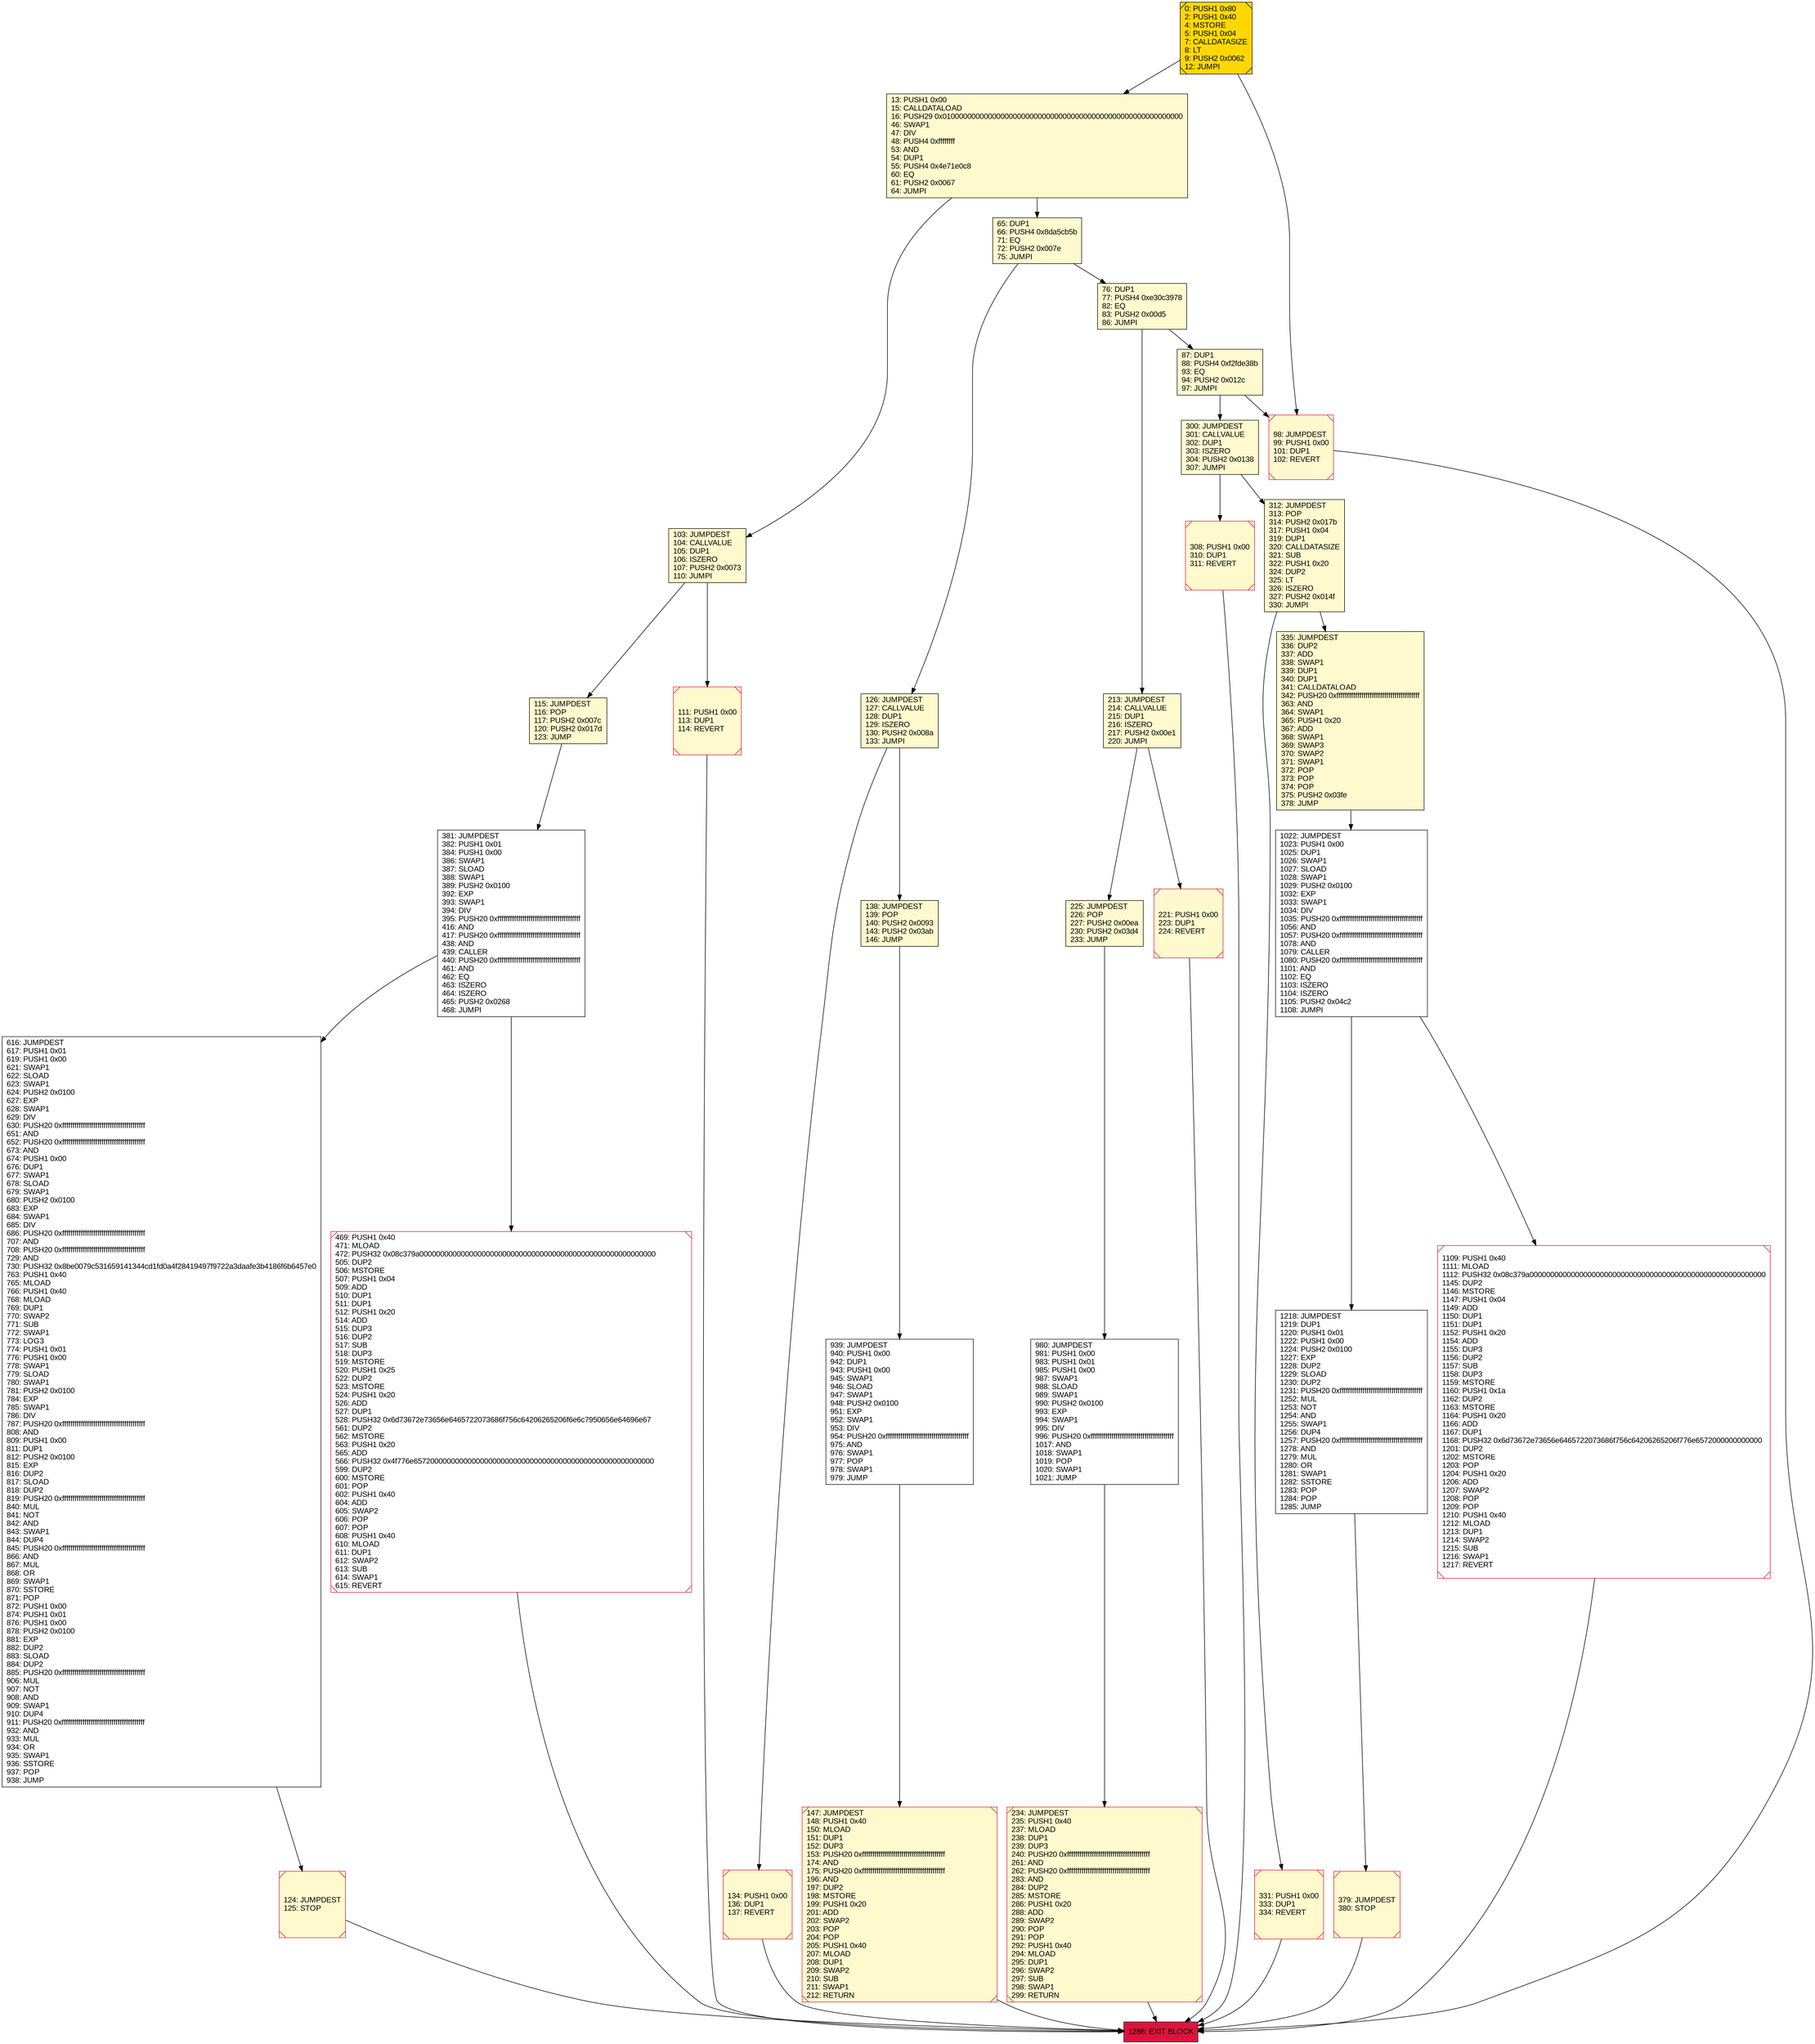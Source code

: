 digraph G {
bgcolor=transparent rankdir=UD;
node [shape=box style=filled color=black fillcolor=white fontname=arial fontcolor=black];
126 [label="126: JUMPDEST\l127: CALLVALUE\l128: DUP1\l129: ISZERO\l130: PUSH2 0x008a\l133: JUMPI\l" fillcolor=lemonchiffon ];
147 [label="147: JUMPDEST\l148: PUSH1 0x40\l150: MLOAD\l151: DUP1\l152: DUP3\l153: PUSH20 0xffffffffffffffffffffffffffffffffffffffff\l174: AND\l175: PUSH20 0xffffffffffffffffffffffffffffffffffffffff\l196: AND\l197: DUP2\l198: MSTORE\l199: PUSH1 0x20\l201: ADD\l202: SWAP2\l203: POP\l204: POP\l205: PUSH1 0x40\l207: MLOAD\l208: DUP1\l209: SWAP2\l210: SUB\l211: SWAP1\l212: RETURN\l" fillcolor=lemonchiffon shape=Msquare color=crimson ];
1286 [label="1286: EXIT BLOCK\l" fillcolor=crimson ];
213 [label="213: JUMPDEST\l214: CALLVALUE\l215: DUP1\l216: ISZERO\l217: PUSH2 0x00e1\l220: JUMPI\l" fillcolor=lemonchiffon ];
1218 [label="1218: JUMPDEST\l1219: DUP1\l1220: PUSH1 0x01\l1222: PUSH1 0x00\l1224: PUSH2 0x0100\l1227: EXP\l1228: DUP2\l1229: SLOAD\l1230: DUP2\l1231: PUSH20 0xffffffffffffffffffffffffffffffffffffffff\l1252: MUL\l1253: NOT\l1254: AND\l1255: SWAP1\l1256: DUP4\l1257: PUSH20 0xffffffffffffffffffffffffffffffffffffffff\l1278: AND\l1279: MUL\l1280: OR\l1281: SWAP1\l1282: SSTORE\l1283: POP\l1284: POP\l1285: JUMP\l" ];
103 [label="103: JUMPDEST\l104: CALLVALUE\l105: DUP1\l106: ISZERO\l107: PUSH2 0x0073\l110: JUMPI\l" fillcolor=lemonchiffon ];
76 [label="76: DUP1\l77: PUSH4 0xe30c3978\l82: EQ\l83: PUSH2 0x00d5\l86: JUMPI\l" fillcolor=lemonchiffon ];
115 [label="115: JUMPDEST\l116: POP\l117: PUSH2 0x007c\l120: PUSH2 0x017d\l123: JUMP\l" fillcolor=lemonchiffon ];
1109 [label="1109: PUSH1 0x40\l1111: MLOAD\l1112: PUSH32 0x08c379a000000000000000000000000000000000000000000000000000000000\l1145: DUP2\l1146: MSTORE\l1147: PUSH1 0x04\l1149: ADD\l1150: DUP1\l1151: DUP1\l1152: PUSH1 0x20\l1154: ADD\l1155: DUP3\l1156: DUP2\l1157: SUB\l1158: DUP3\l1159: MSTORE\l1160: PUSH1 0x1a\l1162: DUP2\l1163: MSTORE\l1164: PUSH1 0x20\l1166: ADD\l1167: DUP1\l1168: PUSH32 0x6d73672e73656e6465722073686f756c64206265206f776e6572000000000000\l1201: DUP2\l1202: MSTORE\l1203: POP\l1204: PUSH1 0x20\l1206: ADD\l1207: SWAP2\l1208: POP\l1209: POP\l1210: PUSH1 0x40\l1212: MLOAD\l1213: DUP1\l1214: SWAP2\l1215: SUB\l1216: SWAP1\l1217: REVERT\l" shape=Msquare color=crimson ];
111 [label="111: PUSH1 0x00\l113: DUP1\l114: REVERT\l" fillcolor=lemonchiffon shape=Msquare color=crimson ];
13 [label="13: PUSH1 0x00\l15: CALLDATALOAD\l16: PUSH29 0x0100000000000000000000000000000000000000000000000000000000\l46: SWAP1\l47: DIV\l48: PUSH4 0xffffffff\l53: AND\l54: DUP1\l55: PUSH4 0x4e71e0c8\l60: EQ\l61: PUSH2 0x0067\l64: JUMPI\l" fillcolor=lemonchiffon ];
381 [label="381: JUMPDEST\l382: PUSH1 0x01\l384: PUSH1 0x00\l386: SWAP1\l387: SLOAD\l388: SWAP1\l389: PUSH2 0x0100\l392: EXP\l393: SWAP1\l394: DIV\l395: PUSH20 0xffffffffffffffffffffffffffffffffffffffff\l416: AND\l417: PUSH20 0xffffffffffffffffffffffffffffffffffffffff\l438: AND\l439: CALLER\l440: PUSH20 0xffffffffffffffffffffffffffffffffffffffff\l461: AND\l462: EQ\l463: ISZERO\l464: ISZERO\l465: PUSH2 0x0268\l468: JUMPI\l" ];
980 [label="980: JUMPDEST\l981: PUSH1 0x00\l983: PUSH1 0x01\l985: PUSH1 0x00\l987: SWAP1\l988: SLOAD\l989: SWAP1\l990: PUSH2 0x0100\l993: EXP\l994: SWAP1\l995: DIV\l996: PUSH20 0xffffffffffffffffffffffffffffffffffffffff\l1017: AND\l1018: SWAP1\l1019: POP\l1020: SWAP1\l1021: JUMP\l" ];
308 [label="308: PUSH1 0x00\l310: DUP1\l311: REVERT\l" fillcolor=lemonchiffon shape=Msquare color=crimson ];
1022 [label="1022: JUMPDEST\l1023: PUSH1 0x00\l1025: DUP1\l1026: SWAP1\l1027: SLOAD\l1028: SWAP1\l1029: PUSH2 0x0100\l1032: EXP\l1033: SWAP1\l1034: DIV\l1035: PUSH20 0xffffffffffffffffffffffffffffffffffffffff\l1056: AND\l1057: PUSH20 0xffffffffffffffffffffffffffffffffffffffff\l1078: AND\l1079: CALLER\l1080: PUSH20 0xffffffffffffffffffffffffffffffffffffffff\l1101: AND\l1102: EQ\l1103: ISZERO\l1104: ISZERO\l1105: PUSH2 0x04c2\l1108: JUMPI\l" ];
300 [label="300: JUMPDEST\l301: CALLVALUE\l302: DUP1\l303: ISZERO\l304: PUSH2 0x0138\l307: JUMPI\l" fillcolor=lemonchiffon ];
0 [label="0: PUSH1 0x80\l2: PUSH1 0x40\l4: MSTORE\l5: PUSH1 0x04\l7: CALLDATASIZE\l8: LT\l9: PUSH2 0x0062\l12: JUMPI\l" fillcolor=lemonchiffon shape=Msquare fillcolor=gold ];
65 [label="65: DUP1\l66: PUSH4 0x8da5cb5b\l71: EQ\l72: PUSH2 0x007e\l75: JUMPI\l" fillcolor=lemonchiffon ];
98 [label="98: JUMPDEST\l99: PUSH1 0x00\l101: DUP1\l102: REVERT\l" fillcolor=lemonchiffon shape=Msquare color=crimson ];
134 [label="134: PUSH1 0x00\l136: DUP1\l137: REVERT\l" fillcolor=lemonchiffon shape=Msquare color=crimson ];
138 [label="138: JUMPDEST\l139: POP\l140: PUSH2 0x0093\l143: PUSH2 0x03ab\l146: JUMP\l" fillcolor=lemonchiffon ];
124 [label="124: JUMPDEST\l125: STOP\l" fillcolor=lemonchiffon shape=Msquare color=crimson ];
616 [label="616: JUMPDEST\l617: PUSH1 0x01\l619: PUSH1 0x00\l621: SWAP1\l622: SLOAD\l623: SWAP1\l624: PUSH2 0x0100\l627: EXP\l628: SWAP1\l629: DIV\l630: PUSH20 0xffffffffffffffffffffffffffffffffffffffff\l651: AND\l652: PUSH20 0xffffffffffffffffffffffffffffffffffffffff\l673: AND\l674: PUSH1 0x00\l676: DUP1\l677: SWAP1\l678: SLOAD\l679: SWAP1\l680: PUSH2 0x0100\l683: EXP\l684: SWAP1\l685: DIV\l686: PUSH20 0xffffffffffffffffffffffffffffffffffffffff\l707: AND\l708: PUSH20 0xffffffffffffffffffffffffffffffffffffffff\l729: AND\l730: PUSH32 0x8be0079c531659141344cd1fd0a4f28419497f9722a3daafe3b4186f6b6457e0\l763: PUSH1 0x40\l765: MLOAD\l766: PUSH1 0x40\l768: MLOAD\l769: DUP1\l770: SWAP2\l771: SUB\l772: SWAP1\l773: LOG3\l774: PUSH1 0x01\l776: PUSH1 0x00\l778: SWAP1\l779: SLOAD\l780: SWAP1\l781: PUSH2 0x0100\l784: EXP\l785: SWAP1\l786: DIV\l787: PUSH20 0xffffffffffffffffffffffffffffffffffffffff\l808: AND\l809: PUSH1 0x00\l811: DUP1\l812: PUSH2 0x0100\l815: EXP\l816: DUP2\l817: SLOAD\l818: DUP2\l819: PUSH20 0xffffffffffffffffffffffffffffffffffffffff\l840: MUL\l841: NOT\l842: AND\l843: SWAP1\l844: DUP4\l845: PUSH20 0xffffffffffffffffffffffffffffffffffffffff\l866: AND\l867: MUL\l868: OR\l869: SWAP1\l870: SSTORE\l871: POP\l872: PUSH1 0x00\l874: PUSH1 0x01\l876: PUSH1 0x00\l878: PUSH2 0x0100\l881: EXP\l882: DUP2\l883: SLOAD\l884: DUP2\l885: PUSH20 0xffffffffffffffffffffffffffffffffffffffff\l906: MUL\l907: NOT\l908: AND\l909: SWAP1\l910: DUP4\l911: PUSH20 0xffffffffffffffffffffffffffffffffffffffff\l932: AND\l933: MUL\l934: OR\l935: SWAP1\l936: SSTORE\l937: POP\l938: JUMP\l" ];
331 [label="331: PUSH1 0x00\l333: DUP1\l334: REVERT\l" fillcolor=lemonchiffon shape=Msquare color=crimson ];
379 [label="379: JUMPDEST\l380: STOP\l" fillcolor=lemonchiffon shape=Msquare color=crimson ];
469 [label="469: PUSH1 0x40\l471: MLOAD\l472: PUSH32 0x08c379a000000000000000000000000000000000000000000000000000000000\l505: DUP2\l506: MSTORE\l507: PUSH1 0x04\l509: ADD\l510: DUP1\l511: DUP1\l512: PUSH1 0x20\l514: ADD\l515: DUP3\l516: DUP2\l517: SUB\l518: DUP3\l519: MSTORE\l520: PUSH1 0x25\l522: DUP2\l523: MSTORE\l524: PUSH1 0x20\l526: ADD\l527: DUP1\l528: PUSH32 0x6d73672e73656e6465722073686f756c64206265206f6e6c7950656e64696e67\l561: DUP2\l562: MSTORE\l563: PUSH1 0x20\l565: ADD\l566: PUSH32 0x4f776e6572000000000000000000000000000000000000000000000000000000\l599: DUP2\l600: MSTORE\l601: POP\l602: PUSH1 0x40\l604: ADD\l605: SWAP2\l606: POP\l607: POP\l608: PUSH1 0x40\l610: MLOAD\l611: DUP1\l612: SWAP2\l613: SUB\l614: SWAP1\l615: REVERT\l" shape=Msquare color=crimson ];
225 [label="225: JUMPDEST\l226: POP\l227: PUSH2 0x00ea\l230: PUSH2 0x03d4\l233: JUMP\l" fillcolor=lemonchiffon ];
312 [label="312: JUMPDEST\l313: POP\l314: PUSH2 0x017b\l317: PUSH1 0x04\l319: DUP1\l320: CALLDATASIZE\l321: SUB\l322: PUSH1 0x20\l324: DUP2\l325: LT\l326: ISZERO\l327: PUSH2 0x014f\l330: JUMPI\l" fillcolor=lemonchiffon ];
234 [label="234: JUMPDEST\l235: PUSH1 0x40\l237: MLOAD\l238: DUP1\l239: DUP3\l240: PUSH20 0xffffffffffffffffffffffffffffffffffffffff\l261: AND\l262: PUSH20 0xffffffffffffffffffffffffffffffffffffffff\l283: AND\l284: DUP2\l285: MSTORE\l286: PUSH1 0x20\l288: ADD\l289: SWAP2\l290: POP\l291: POP\l292: PUSH1 0x40\l294: MLOAD\l295: DUP1\l296: SWAP2\l297: SUB\l298: SWAP1\l299: RETURN\l" fillcolor=lemonchiffon shape=Msquare color=crimson ];
335 [label="335: JUMPDEST\l336: DUP2\l337: ADD\l338: SWAP1\l339: DUP1\l340: DUP1\l341: CALLDATALOAD\l342: PUSH20 0xffffffffffffffffffffffffffffffffffffffff\l363: AND\l364: SWAP1\l365: PUSH1 0x20\l367: ADD\l368: SWAP1\l369: SWAP3\l370: SWAP2\l371: SWAP1\l372: POP\l373: POP\l374: POP\l375: PUSH2 0x03fe\l378: JUMP\l" fillcolor=lemonchiffon ];
221 [label="221: PUSH1 0x00\l223: DUP1\l224: REVERT\l" fillcolor=lemonchiffon shape=Msquare color=crimson ];
87 [label="87: DUP1\l88: PUSH4 0xf2fde38b\l93: EQ\l94: PUSH2 0x012c\l97: JUMPI\l" fillcolor=lemonchiffon ];
939 [label="939: JUMPDEST\l940: PUSH1 0x00\l942: DUP1\l943: PUSH1 0x00\l945: SWAP1\l946: SLOAD\l947: SWAP1\l948: PUSH2 0x0100\l951: EXP\l952: SWAP1\l953: DIV\l954: PUSH20 0xffffffffffffffffffffffffffffffffffffffff\l975: AND\l976: SWAP1\l977: POP\l978: SWAP1\l979: JUMP\l" ];
103 -> 115;
616 -> 124;
0 -> 98;
147 -> 1286;
103 -> 111;
111 -> 1286;
312 -> 335;
1109 -> 1286;
300 -> 308;
76 -> 213;
1022 -> 1218;
308 -> 1286;
87 -> 98;
138 -> 939;
312 -> 331;
115 -> 381;
1022 -> 1109;
13 -> 103;
98 -> 1286;
134 -> 1286;
65 -> 126;
87 -> 300;
126 -> 134;
126 -> 138;
225 -> 980;
1218 -> 379;
379 -> 1286;
469 -> 1286;
300 -> 312;
331 -> 1286;
335 -> 1022;
980 -> 234;
124 -> 1286;
65 -> 76;
0 -> 13;
13 -> 65;
213 -> 225;
76 -> 87;
221 -> 1286;
213 -> 221;
381 -> 616;
381 -> 469;
234 -> 1286;
939 -> 147;
}